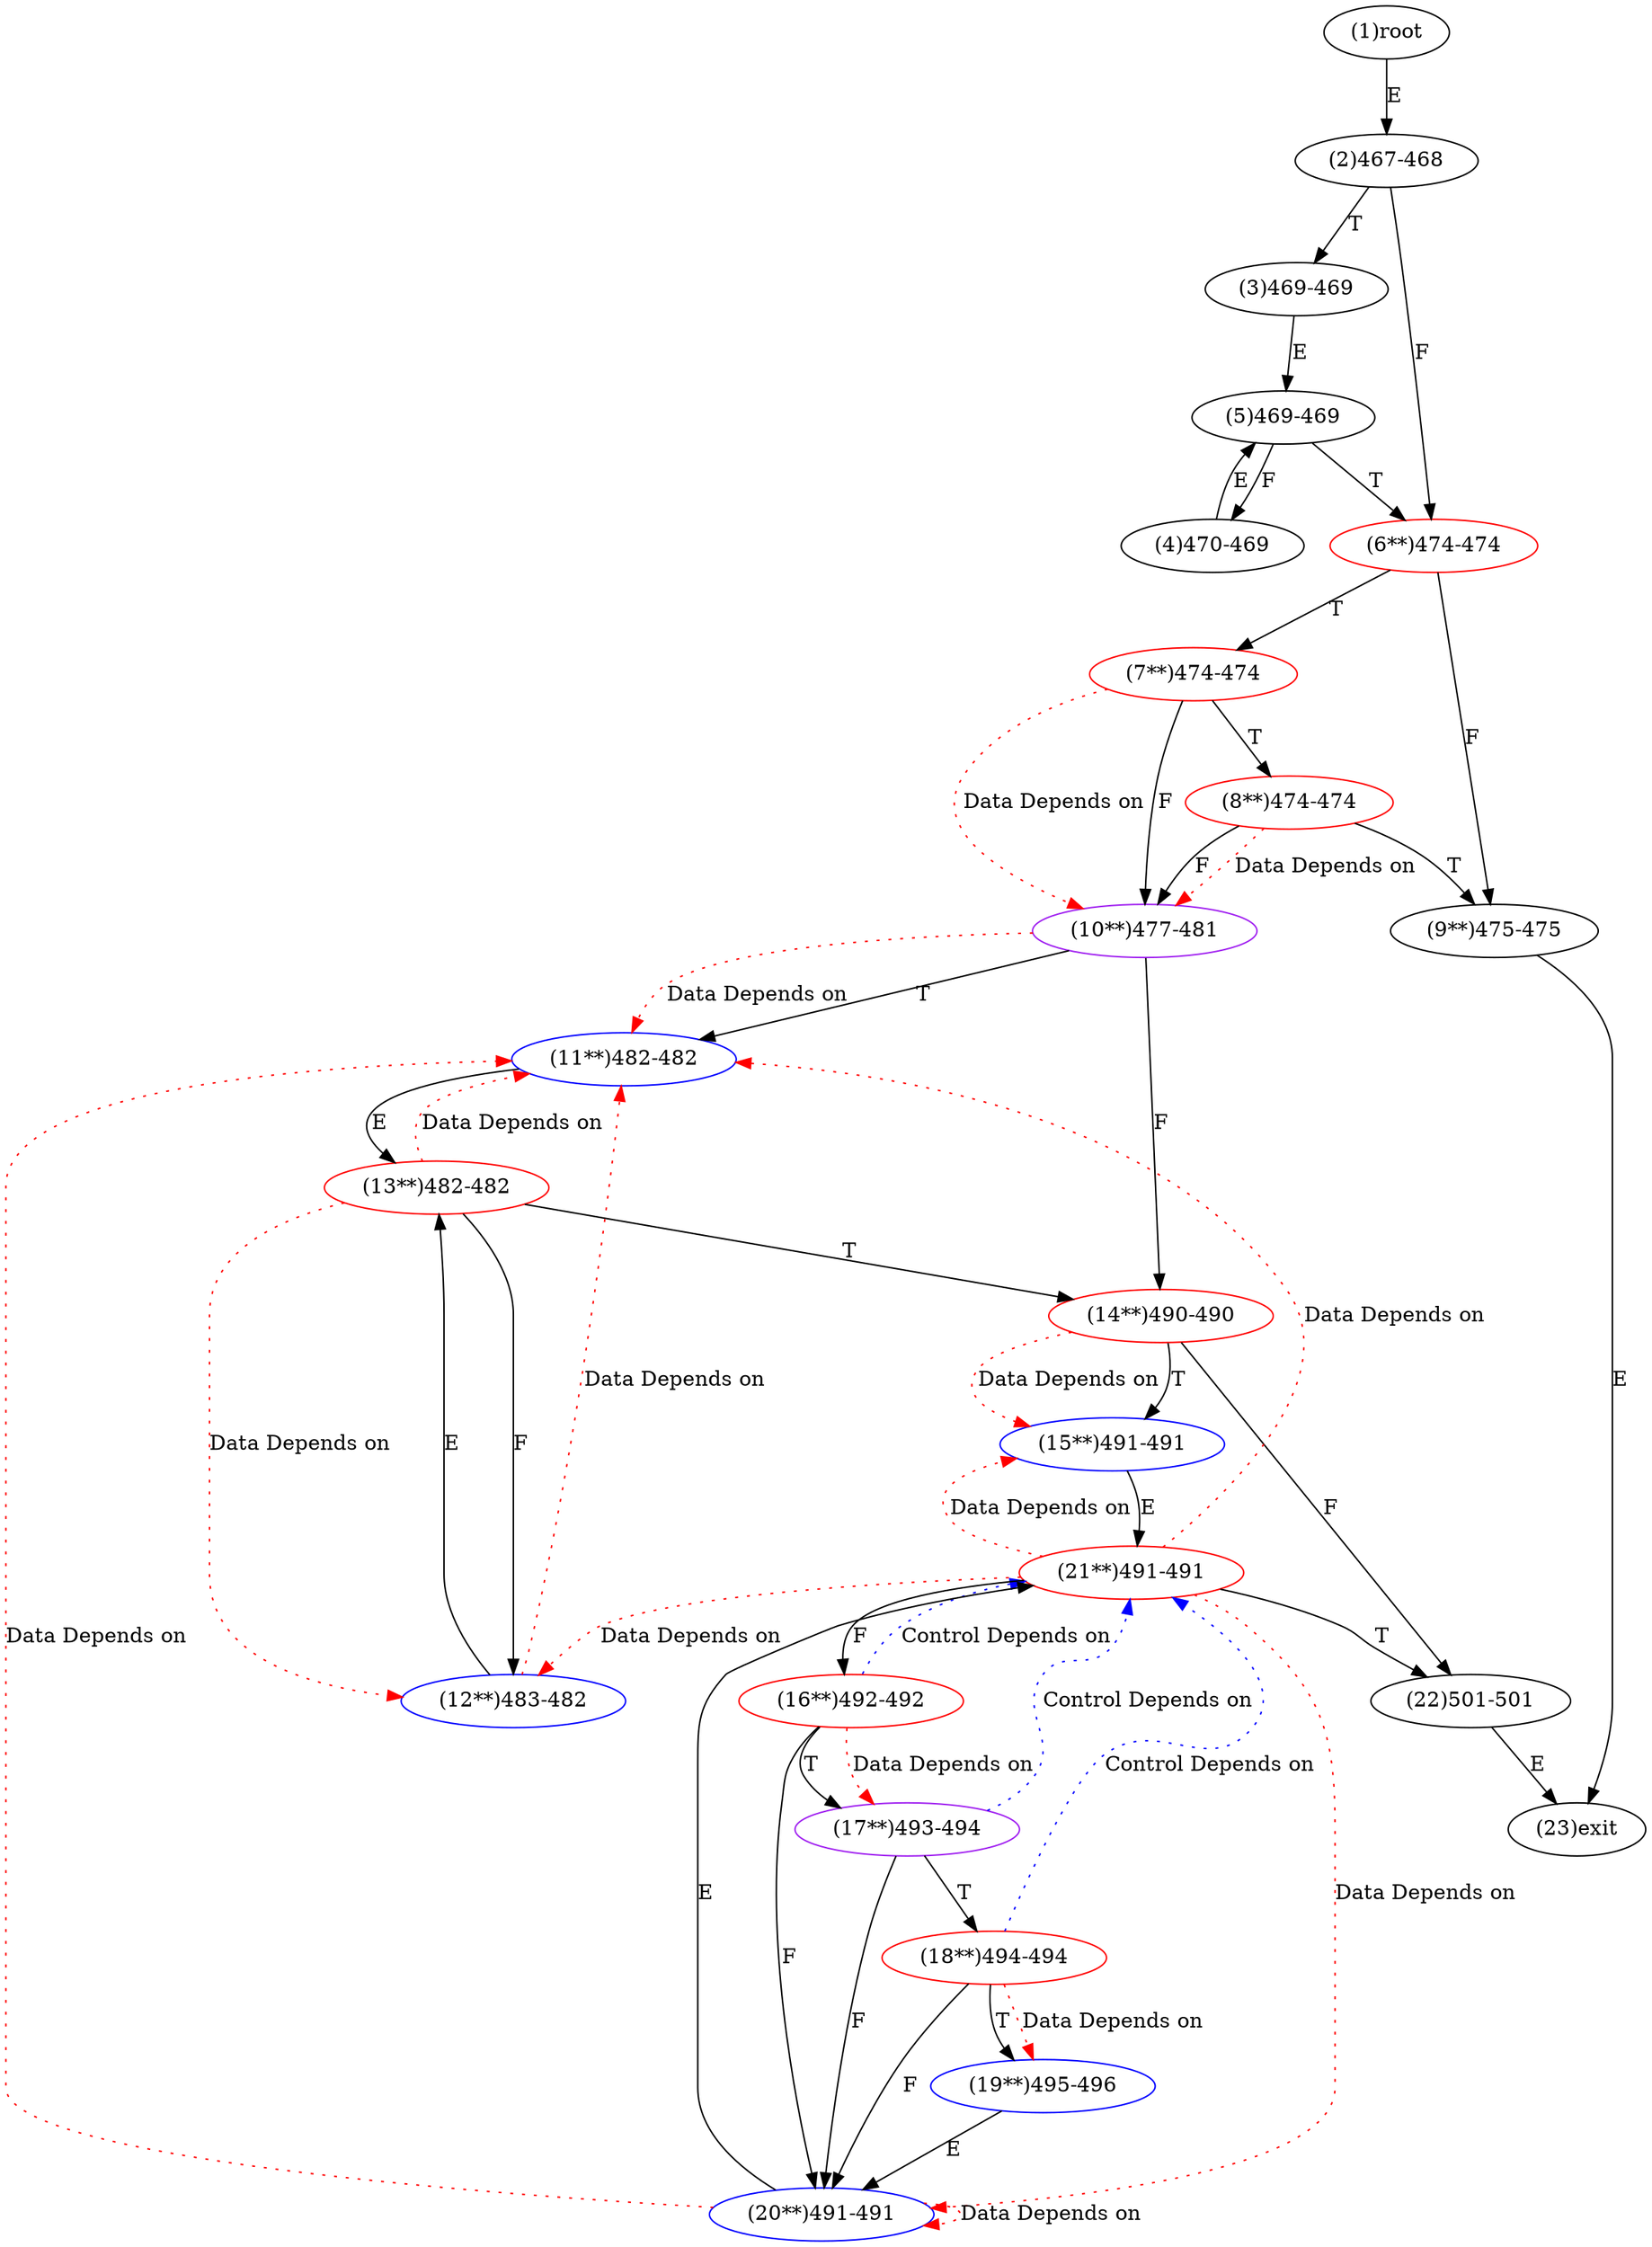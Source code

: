 digraph "" { 
1[ label="(1)root"];
2[ label="(2)467-468"];
3[ label="(3)469-469"];
4[ label="(4)470-469"];
5[ label="(5)469-469"];
6[ label="(6**)474-474",color=red];
7[ label="(7**)474-474",color=red];
8[ label="(8**)474-474",color=red];
9[ label="(9**)475-475"];
10[ label="(10**)477-481",color=purple];
11[ label="(11**)482-482",color=blue];
12[ label="(12**)483-482",color=blue];
13[ label="(13**)482-482",color=red];
14[ label="(14**)490-490",color=red];
15[ label="(15**)491-491",color=blue];
17[ label="(17**)493-494",color=purple];
16[ label="(16**)492-492",color=red];
19[ label="(19**)495-496",color=blue];
18[ label="(18**)494-494",color=red];
21[ label="(21**)491-491",color=red];
20[ label="(20**)491-491",color=blue];
23[ label="(23)exit"];
22[ label="(22)501-501"];
1->2[ label="E"];
2->6[ label="F"];
2->3[ label="T"];
3->5[ label="E"];
4->5[ label="E"];
5->4[ label="F"];
5->6[ label="T"];
6->9[ label="F"];
6->7[ label="T"];
7->10[ label="F"];
7->8[ label="T"];
8->10[ label="F"];
8->9[ label="T"];
9->23[ label="E"];
10->14[ label="F"];
10->11[ label="T"];
11->13[ label="E"];
12->13[ label="E"];
13->12[ label="F"];
13->14[ label="T"];
14->22[ label="F"];
14->15[ label="T"];
15->21[ label="E"];
16->20[ label="F"];
16->17[ label="T"];
17->20[ label="F"];
17->18[ label="T"];
18->20[ label="F"];
18->19[ label="T"];
19->20[ label="E"];
20->21[ label="E"];
21->16[ label="F"];
21->22[ label="T"];
22->23[ label="E"];
7->10[ color="red" label="Data Depends on" style = dotted ];
8->10[ color="red" label="Data Depends on" style = dotted ];
10->11[ color="red" label="Data Depends on" style = dotted ];
12->11[ color="red" label="Data Depends on" style = dotted ];
13->12[ color="red" label="Data Depends on" style = dotted ];
13->11[ color="red" label="Data Depends on" style = dotted ];
14->15[ color="red" label="Data Depends on" style = dotted ];
17->21[ color="blue" label="Control Depends on" style = dotted ];
16->17[ color="red" label="Data Depends on" style = dotted ];
16->21[ color="blue" label="Control Depends on" style = dotted ];
18->19[ color="red" label="Data Depends on" style = dotted ];
18->21[ color="blue" label="Control Depends on" style = dotted ];
21->20[ color="red" label="Data Depends on" style = dotted ];
21->12[ color="red" label="Data Depends on" style = dotted ];
21->15[ color="red" label="Data Depends on" style = dotted ];
21->11[ color="red" label="Data Depends on" style = dotted ];
20->20[ color="red" label="Data Depends on" style = dotted ];
20->11[ color="red" label="Data Depends on" style = dotted ];
}